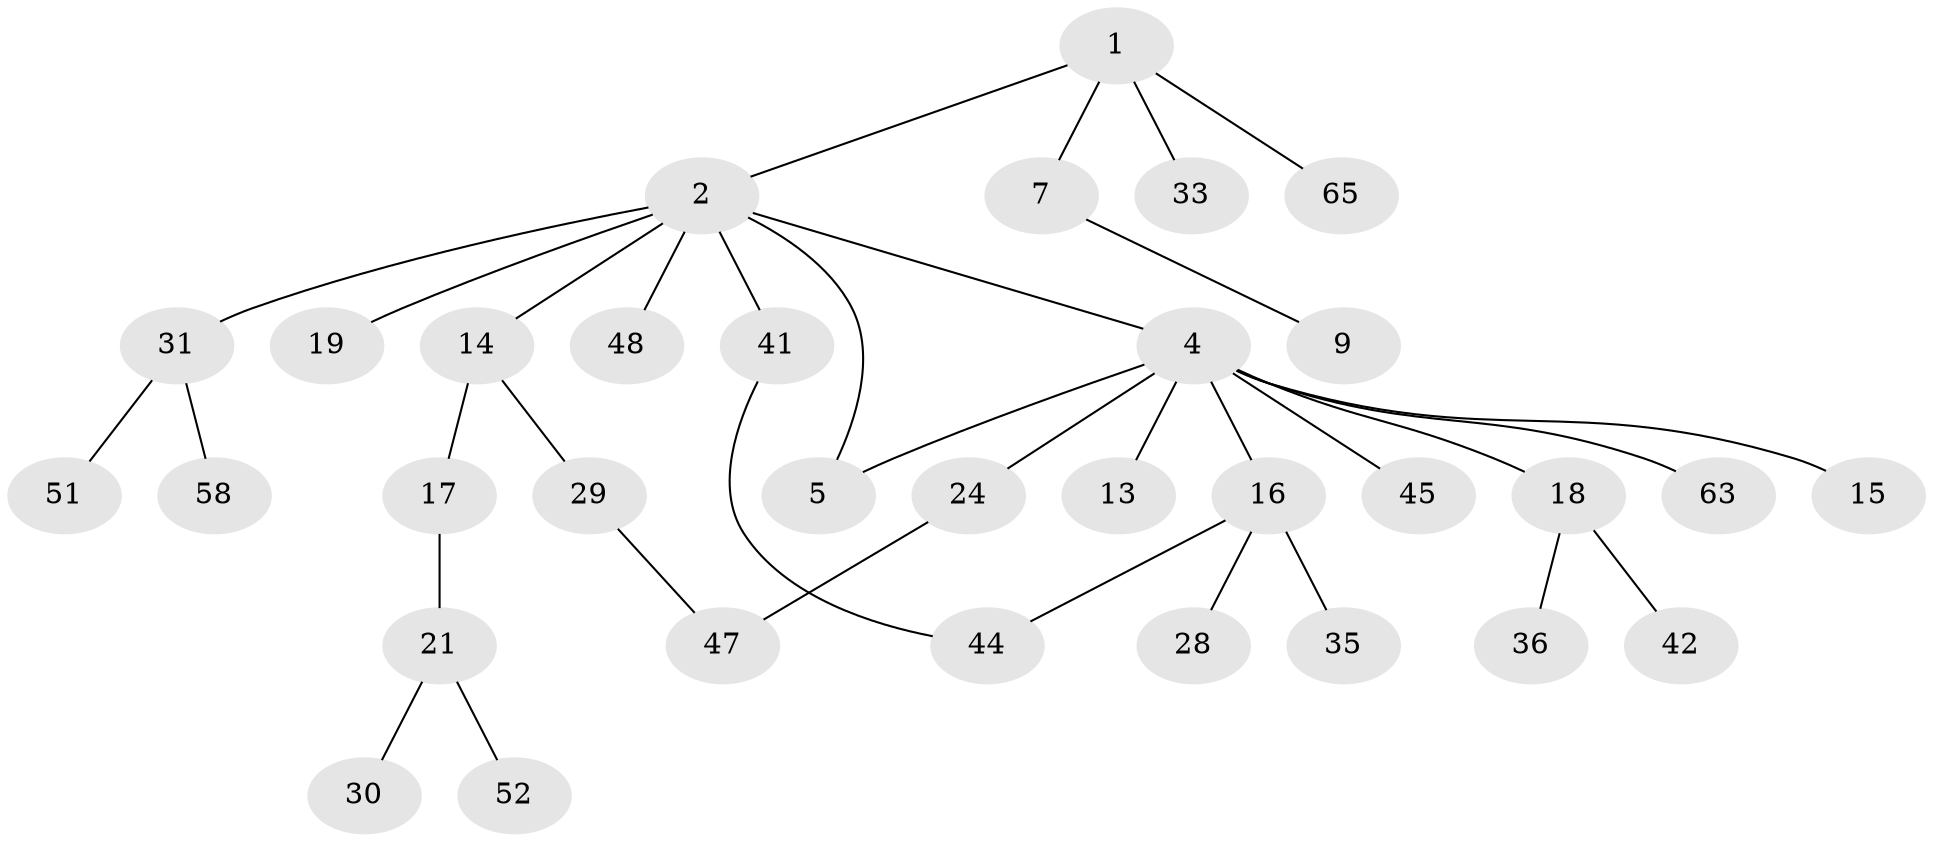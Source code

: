 // original degree distribution, {4: 0.13432835820895522, 8: 0.014925373134328358, 1: 0.4925373134328358, 9: 0.014925373134328358, 3: 0.04477611940298507, 2: 0.2835820895522388, 5: 0.014925373134328358}
// Generated by graph-tools (version 1.1) at 2025/13/03/09/25 04:13:16]
// undirected, 33 vertices, 35 edges
graph export_dot {
graph [start="1"]
  node [color=gray90,style=filled];
  1;
  2 [super="+3+8+43"];
  4 [super="+6+32+46+12"];
  5 [super="+40+20+25"];
  7 [super="+11"];
  9;
  13;
  14 [super="+55"];
  15;
  16;
  17;
  18 [super="+34+53"];
  19 [super="+23"];
  21 [super="+27+39+22"];
  24 [super="+38"];
  28;
  29;
  30 [super="+37"];
  31;
  33;
  35;
  36;
  41;
  42;
  44;
  45;
  47 [super="+57+62+59"];
  48 [super="+56+67"];
  51;
  52;
  58;
  63;
  65;
  1 -- 2;
  1 -- 7;
  1 -- 33;
  1 -- 65;
  2 -- 4;
  2 -- 5;
  2 -- 14;
  2 -- 31;
  2 -- 48;
  2 -- 41;
  2 -- 19;
  4 -- 15;
  4 -- 24;
  4 -- 45;
  4 -- 63;
  4 -- 16;
  4 -- 18;
  4 -- 13;
  4 -- 5;
  7 -- 9;
  14 -- 17;
  14 -- 29;
  16 -- 28;
  16 -- 35;
  16 -- 44;
  17 -- 21;
  18 -- 36;
  18 -- 42;
  21 -- 52;
  21 -- 30;
  24 -- 47;
  29 -- 47;
  31 -- 51;
  31 -- 58;
  41 -- 44;
}
